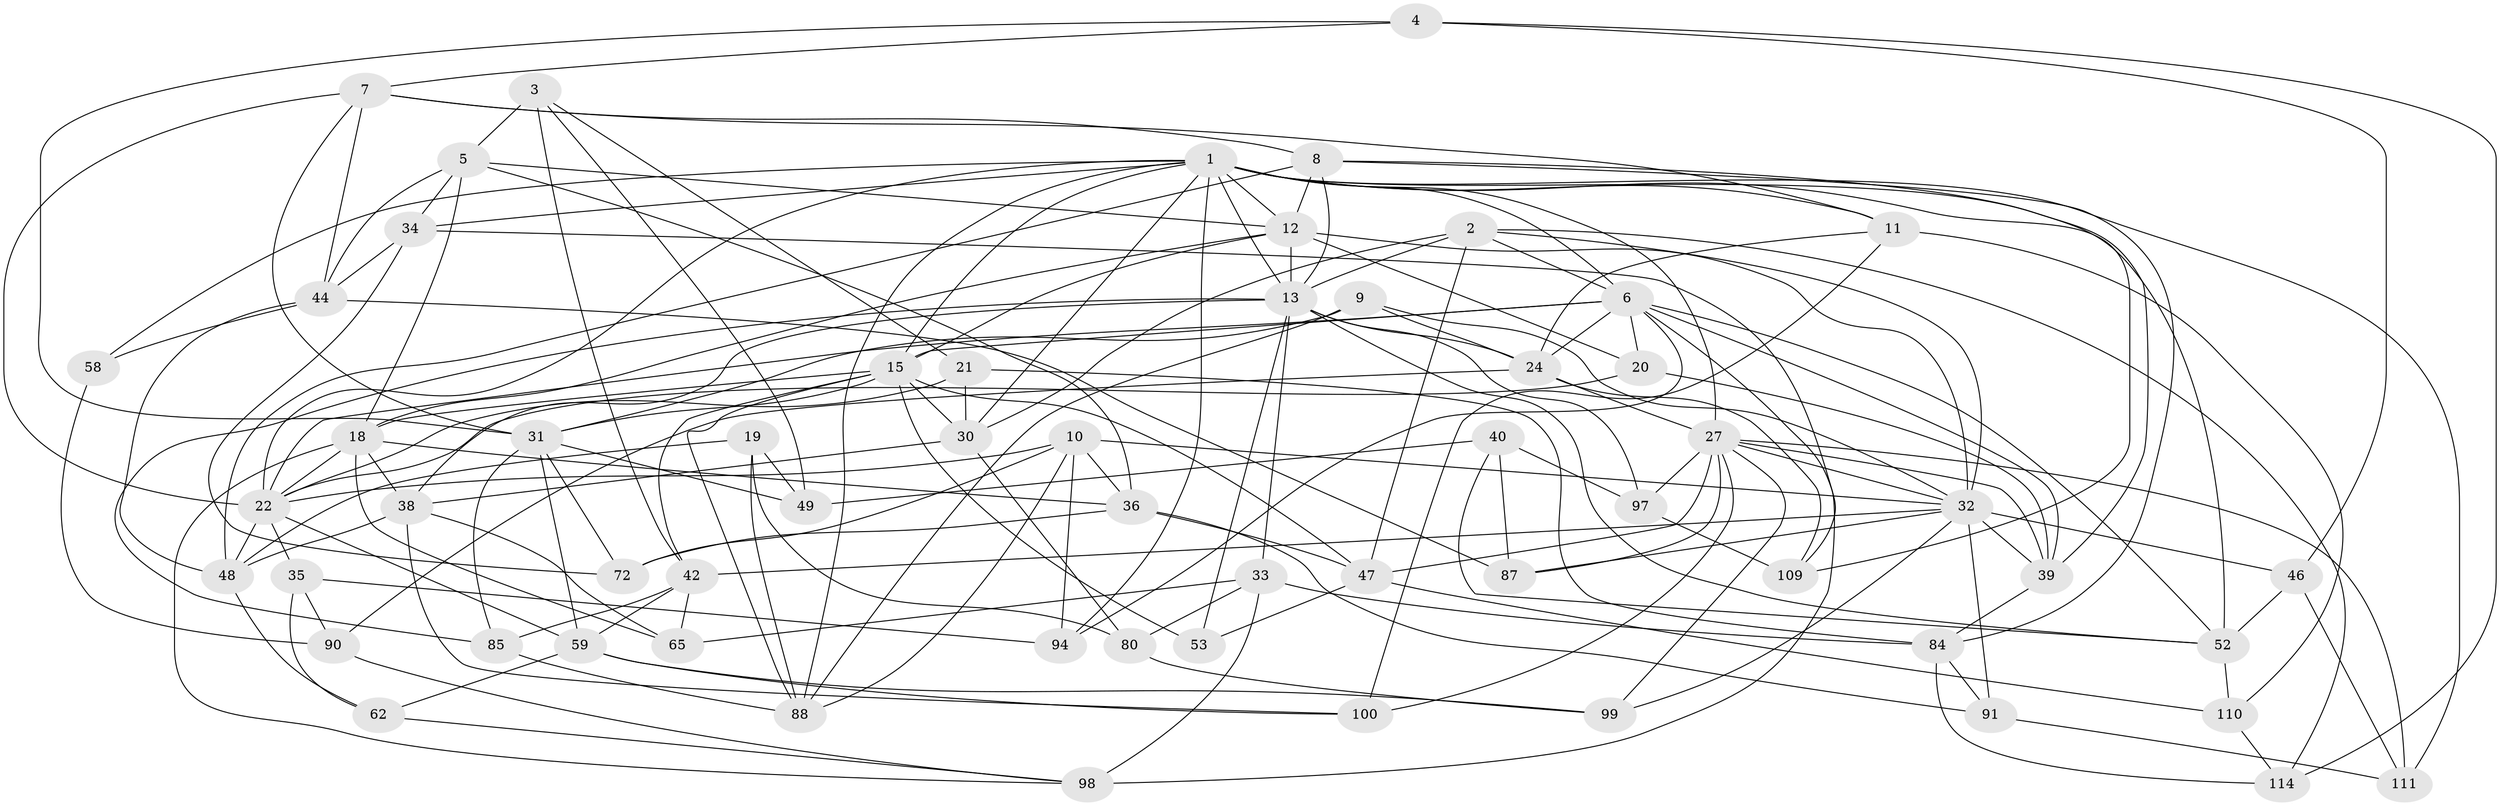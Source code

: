 // original degree distribution, {4: 1.0}
// Generated by graph-tools (version 1.1) at 2025/16/03/09/25 04:16:26]
// undirected, 60 vertices, 170 edges
graph export_dot {
graph [start="1"]
  node [color=gray90,style=filled];
  1 [super="+83+50+26+86"];
  2 [super="+64"];
  3;
  4;
  5 [super="+41"];
  6 [super="+102+103"];
  7 [super="+23"];
  8 [super="+77"];
  9;
  10 [super="+55"];
  11 [super="+81"];
  12 [super="+16"];
  13 [super="+14+95"];
  15 [super="+120+112+37+17"];
  18 [super="+25+29"];
  19;
  20;
  21;
  22 [super="+43+45"];
  24 [super="+105+56"];
  27 [super="+28+69+61"];
  30 [super="+92"];
  31 [super="+63"];
  32 [super="+74+67"];
  33 [super="+93"];
  34 [super="+51"];
  35;
  36 [super="+71"];
  38 [super="+115"];
  39 [super="+73"];
  40;
  42 [super="+66"];
  44 [super="+60"];
  46;
  47 [super="+106"];
  48 [super="+78"];
  49;
  52 [super="+107"];
  53;
  58;
  59 [super="+119"];
  62;
  65;
  72;
  80;
  84 [super="+104"];
  85;
  87;
  88 [super="+101"];
  90;
  91;
  94;
  97;
  98 [super="+117"];
  99;
  100;
  109;
  110;
  111;
  114;
  1 -- 27 [weight=2];
  1 -- 109;
  1 -- 34 [weight=2];
  1 -- 12;
  1 -- 13;
  1 -- 6;
  1 -- 11 [weight=2];
  1 -- 15 [weight=2];
  1 -- 111;
  1 -- 22;
  1 -- 88;
  1 -- 58 [weight=2];
  1 -- 30;
  1 -- 52;
  1 -- 94;
  2 -- 6;
  2 -- 114;
  2 -- 47;
  2 -- 13;
  2 -- 30;
  2 -- 32;
  3 -- 49;
  3 -- 21;
  3 -- 42;
  3 -- 5;
  4 -- 7;
  4 -- 31;
  4 -- 46;
  4 -- 114;
  5 -- 18;
  5 -- 44;
  5 -- 36;
  5 -- 34;
  5 -- 12;
  6 -- 15;
  6 -- 20;
  6 -- 39;
  6 -- 94;
  6 -- 98;
  6 -- 24;
  6 -- 52;
  6 -- 22;
  7 -- 44;
  7 -- 11;
  7 -- 22;
  7 -- 31;
  7 -- 8;
  8 -- 13;
  8 -- 84;
  8 -- 12;
  8 -- 48;
  8 -- 39;
  9 -- 24;
  9 -- 32;
  9 -- 88;
  9 -- 31;
  10 -- 94;
  10 -- 72;
  10 -- 88;
  10 -- 36;
  10 -- 22;
  10 -- 32;
  11 -- 110;
  11 -- 100;
  11 -- 24;
  12 -- 32;
  12 -- 20;
  12 -- 15;
  12 -- 18;
  12 -- 13;
  13 -- 97;
  13 -- 85;
  13 -- 24 [weight=2];
  13 -- 53;
  13 -- 52;
  13 -- 33;
  13 -- 38;
  15 -- 53 [weight=2];
  15 -- 31;
  15 -- 42;
  15 -- 18;
  15 -- 47;
  15 -- 30;
  15 -- 88;
  18 -- 38;
  18 -- 65;
  18 -- 98;
  18 -- 22;
  18 -- 36;
  19 -- 80;
  19 -- 49;
  19 -- 88;
  19 -- 48;
  20 -- 22;
  20 -- 39;
  21 -- 84;
  21 -- 30;
  21 -- 22;
  22 -- 35;
  22 -- 48;
  22 -- 59;
  24 -- 109;
  24 -- 90;
  24 -- 27;
  27 -- 32 [weight=2];
  27 -- 99;
  27 -- 100;
  27 -- 111;
  27 -- 47;
  27 -- 97;
  27 -- 87;
  27 -- 39;
  30 -- 80;
  30 -- 38;
  31 -- 72;
  31 -- 49;
  31 -- 85;
  31 -- 59;
  32 -- 46;
  32 -- 99;
  32 -- 39;
  32 -- 91;
  32 -- 42;
  32 -- 87;
  33 -- 65;
  33 -- 80;
  33 -- 98 [weight=2];
  33 -- 84;
  34 -- 72;
  34 -- 109;
  34 -- 44;
  35 -- 90;
  35 -- 94;
  35 -- 62;
  36 -- 72;
  36 -- 91;
  36 -- 47;
  38 -- 48;
  38 -- 65;
  38 -- 100;
  39 -- 84;
  40 -- 87;
  40 -- 49;
  40 -- 97;
  40 -- 52;
  42 -- 85;
  42 -- 65;
  42 -- 59;
  44 -- 58;
  44 -- 48;
  44 -- 87;
  46 -- 111;
  46 -- 52;
  47 -- 53;
  47 -- 110;
  48 -- 62;
  52 -- 110;
  58 -- 90;
  59 -- 99;
  59 -- 100;
  59 -- 62;
  62 -- 98;
  80 -- 99;
  84 -- 114;
  84 -- 91;
  85 -- 88;
  90 -- 98;
  91 -- 111;
  97 -- 109;
  110 -- 114;
}
